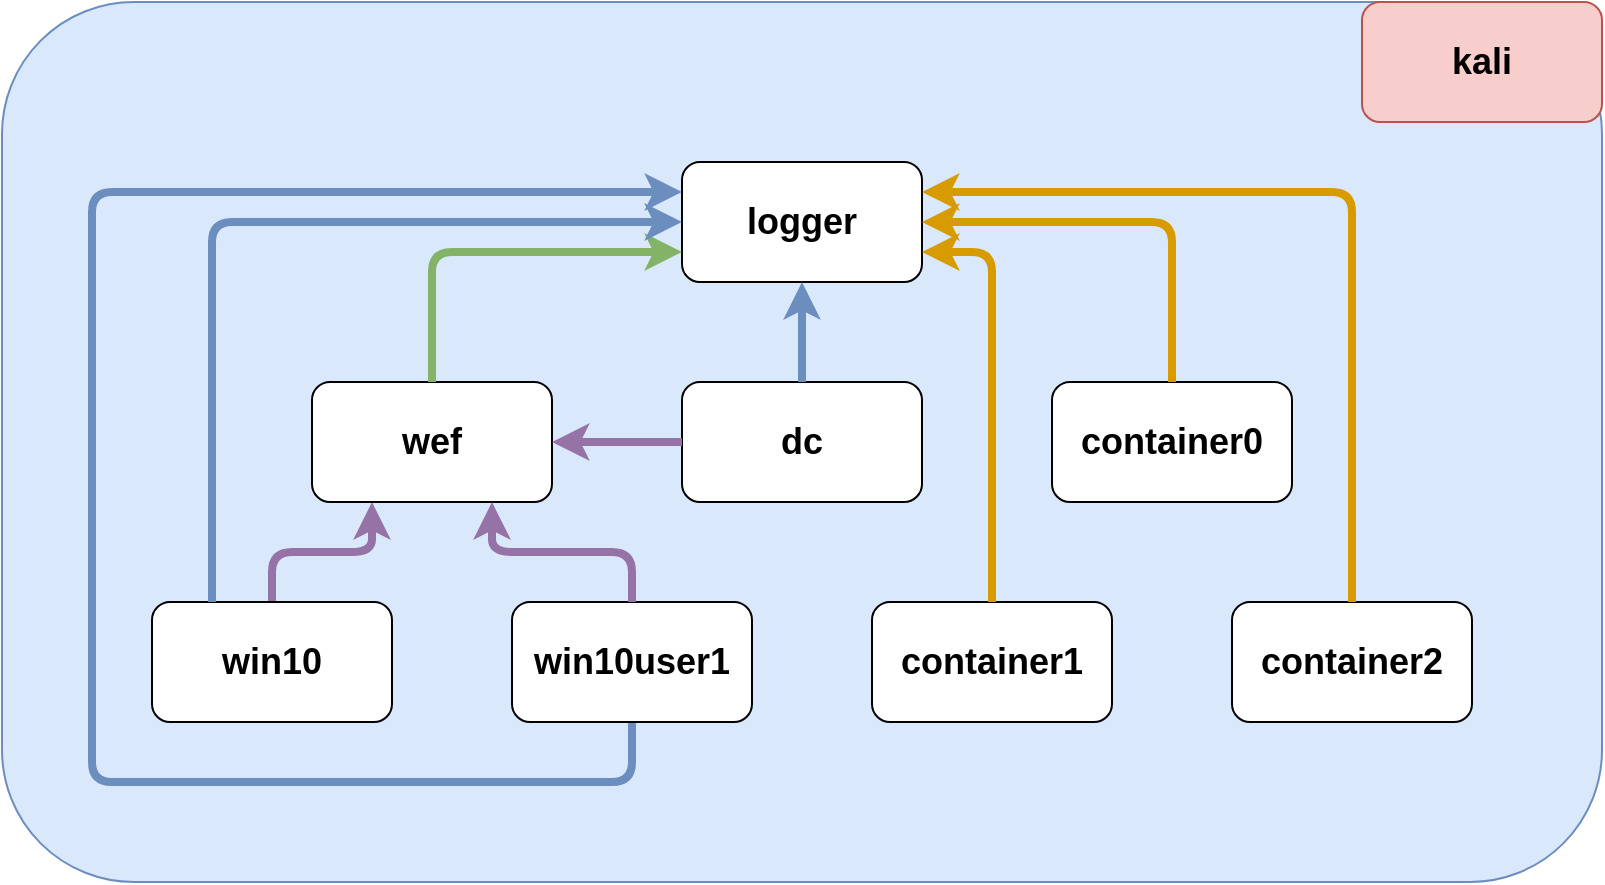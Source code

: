 <mxfile scale="2" border="0">
    <diagram id="r8ulnOmkAodPr0Mhfclk" name="Page-1">
        <mxGraphModel dx="1074" dy="795" grid="1" gridSize="10" guides="1" tooltips="1" connect="1" arrows="1" fold="1" page="1" pageScale="1" pageWidth="850" pageHeight="1100" math="0" shadow="0">
            <root>
                <mxCell id="0"/>
                <mxCell id="1" parent="0"/>
                <mxCell id="2" value="" style="rounded=1;whiteSpace=wrap;html=1;fillColor=#dae8fc;strokeColor=#6c8ebf;" parent="1" vertex="1">
                    <mxGeometry x="25" y="60" width="800" height="440" as="geometry"/>
                </mxCell>
                <mxCell id="3" value="&lt;h2&gt;logger&lt;/h2&gt;" style="rounded=1;whiteSpace=wrap;html=1;" parent="1" vertex="1">
                    <mxGeometry x="365" y="140" width="120" height="60" as="geometry"/>
                </mxCell>
                <mxCell id="4" value="&lt;h2&gt;dc&lt;/h2&gt;" style="rounded=1;whiteSpace=wrap;html=1;" parent="1" vertex="1">
                    <mxGeometry x="365" y="250" width="120" height="60" as="geometry"/>
                </mxCell>
                <mxCell id="11" style="edgeStyle=elbowEdgeStyle;html=1;exitX=0.5;exitY=0;exitDx=0;exitDy=0;entryX=0.25;entryY=1;entryDx=0;entryDy=0;elbow=vertical;strokeWidth=4;fillColor=#e1d5e7;strokeColor=#9673a6;" parent="1" source="5" target="7" edge="1">
                    <mxGeometry relative="1" as="geometry"/>
                </mxCell>
                <mxCell id="5" value="&lt;h2&gt;win10&lt;/h2&gt;" style="rounded=1;whiteSpace=wrap;html=1;" parent="1" vertex="1">
                    <mxGeometry x="100" y="360" width="120" height="60" as="geometry"/>
                </mxCell>
                <mxCell id="22" style="edgeStyle=orthogonalEdgeStyle;elbow=vertical;html=1;exitX=0.5;exitY=1;exitDx=0;exitDy=0;entryX=0;entryY=0.25;entryDx=0;entryDy=0;strokeWidth=4;fillColor=#dae8fc;strokeColor=#6c8ebf;" parent="1" source="6" target="3" edge="1">
                    <mxGeometry relative="1" as="geometry">
                        <Array as="points">
                            <mxPoint x="340" y="450"/>
                            <mxPoint x="70" y="450"/>
                            <mxPoint x="70" y="155"/>
                        </Array>
                    </mxGeometry>
                </mxCell>
                <mxCell id="6" value="&lt;h2&gt;win10user1&lt;/h2&gt;" style="rounded=1;whiteSpace=wrap;html=1;" parent="1" vertex="1">
                    <mxGeometry x="280" y="360" width="120" height="60" as="geometry"/>
                </mxCell>
                <mxCell id="7" value="&lt;h2&gt;wef&lt;/h2&gt;" style="rounded=1;whiteSpace=wrap;html=1;" parent="1" vertex="1">
                    <mxGeometry x="180" y="250" width="120" height="60" as="geometry"/>
                </mxCell>
                <mxCell id="8" value="&lt;h2&gt;container0&lt;/h2&gt;" style="rounded=1;whiteSpace=wrap;html=1;" parent="1" vertex="1">
                    <mxGeometry x="550" y="250" width="120" height="60" as="geometry"/>
                </mxCell>
                <mxCell id="9" value="&lt;h2&gt;container1&lt;/h2&gt;" style="rounded=1;whiteSpace=wrap;html=1;" parent="1" vertex="1">
                    <mxGeometry x="460" y="360" width="120" height="60" as="geometry"/>
                </mxCell>
                <mxCell id="10" value="&lt;h2&gt;container2&lt;/h2&gt;" style="rounded=1;whiteSpace=wrap;html=1;" parent="1" vertex="1">
                    <mxGeometry x="640" y="360" width="120" height="60" as="geometry"/>
                </mxCell>
                <mxCell id="14" style="edgeStyle=elbowEdgeStyle;html=1;exitX=0.5;exitY=0;exitDx=0;exitDy=0;entryX=0.75;entryY=1;entryDx=0;entryDy=0;elbow=vertical;strokeWidth=4;fillColor=#e1d5e7;strokeColor=#9673a6;" parent="1" source="6" target="7" edge="1">
                    <mxGeometry relative="1" as="geometry">
                        <mxPoint x="170" y="370" as="sourcePoint"/>
                        <mxPoint x="250" y="320" as="targetPoint"/>
                    </mxGeometry>
                </mxCell>
                <mxCell id="15" style="edgeStyle=elbowEdgeStyle;html=1;exitX=0;exitY=0.5;exitDx=0;exitDy=0;entryX=1;entryY=0.5;entryDx=0;entryDy=0;elbow=vertical;strokeWidth=4;fillColor=#e1d5e7;strokeColor=#9673a6;" parent="1" source="4" target="7" edge="1">
                    <mxGeometry relative="1" as="geometry">
                        <mxPoint x="180" y="380" as="sourcePoint"/>
                        <mxPoint x="260" y="330" as="targetPoint"/>
                    </mxGeometry>
                </mxCell>
                <mxCell id="16" style="edgeStyle=elbowEdgeStyle;html=1;exitX=0.5;exitY=0;exitDx=0;exitDy=0;entryX=0;entryY=0.75;entryDx=0;entryDy=0;elbow=vertical;strokeWidth=4;fillColor=#d5e8d4;strokeColor=#82b366;" parent="1" source="7" target="3" edge="1">
                    <mxGeometry relative="1" as="geometry">
                        <mxPoint x="190" y="390" as="sourcePoint"/>
                        <mxPoint x="270" y="340" as="targetPoint"/>
                        <Array as="points">
                            <mxPoint x="300" y="185"/>
                            <mxPoint x="310" y="170"/>
                        </Array>
                    </mxGeometry>
                </mxCell>
                <mxCell id="17" style="edgeStyle=elbowEdgeStyle;html=1;exitX=0.5;exitY=0;exitDx=0;exitDy=0;entryX=0.5;entryY=1;entryDx=0;entryDy=0;elbow=vertical;strokeWidth=4;fillColor=#dae8fc;strokeColor=#6c8ebf;" parent="1" source="4" target="3" edge="1">
                    <mxGeometry relative="1" as="geometry">
                        <mxPoint x="250" y="260.0" as="sourcePoint"/>
                        <mxPoint x="375" y="180" as="targetPoint"/>
                        <Array as="points">
                            <mxPoint x="410" y="220"/>
                            <mxPoint x="320" y="180"/>
                        </Array>
                    </mxGeometry>
                </mxCell>
                <mxCell id="19" style="edgeStyle=elbowEdgeStyle;html=1;entryX=0;entryY=0.5;entryDx=0;entryDy=0;elbow=vertical;strokeWidth=4;fillColor=#dae8fc;strokeColor=#6c8ebf;exitX=0.25;exitY=0;exitDx=0;exitDy=0;" parent="1" source="5" target="3" edge="1">
                    <mxGeometry relative="1" as="geometry">
                        <mxPoint x="320" y="480.0" as="sourcePoint"/>
                        <mxPoint x="320" y="430" as="targetPoint"/>
                        <Array as="points">
                            <mxPoint x="260" y="170"/>
                            <mxPoint x="120" y="155"/>
                            <mxPoint x="90" y="440"/>
                            <mxPoint x="70" y="450"/>
                            <mxPoint x="50" y="210"/>
                            <mxPoint x="150" y="155"/>
                            <mxPoint x="210" y="350"/>
                            <mxPoint x="305" y="450"/>
                            <mxPoint x="215" y="410"/>
                        </Array>
                    </mxGeometry>
                </mxCell>
                <mxCell id="20" style="edgeStyle=elbowEdgeStyle;html=1;exitX=0.5;exitY=0;exitDx=0;exitDy=0;entryX=1;entryY=0.5;entryDx=0;entryDy=0;elbow=vertical;strokeWidth=4;fillColor=#ffe6cc;strokeColor=#d79b00;" parent="1" source="8" target="3" edge="1">
                    <mxGeometry relative="1" as="geometry">
                        <mxPoint x="445" y="270.0" as="sourcePoint"/>
                        <mxPoint x="445" y="220" as="targetPoint"/>
                        <Array as="points">
                            <mxPoint x="550" y="170"/>
                            <mxPoint x="340" y="200"/>
                        </Array>
                    </mxGeometry>
                </mxCell>
                <mxCell id="21" style="edgeStyle=elbowEdgeStyle;html=1;exitX=0.5;exitY=0;exitDx=0;exitDy=0;entryX=1;entryY=0.75;entryDx=0;entryDy=0;elbow=vertical;strokeWidth=4;fillColor=#ffe6cc;strokeColor=#d79b00;" parent="1" source="9" target="3" edge="1">
                    <mxGeometry relative="1" as="geometry">
                        <mxPoint x="455" y="280.0" as="sourcePoint"/>
                        <mxPoint x="455" y="230" as="targetPoint"/>
                        <Array as="points">
                            <mxPoint x="510" y="185"/>
                            <mxPoint x="350" y="210"/>
                        </Array>
                    </mxGeometry>
                </mxCell>
                <mxCell id="23" style="edgeStyle=elbowEdgeStyle;html=1;exitX=0.5;exitY=0;exitDx=0;exitDy=0;entryX=1;entryY=0.25;entryDx=0;entryDy=0;elbow=vertical;strokeWidth=4;fillColor=#ffe6cc;strokeColor=#d79b00;" parent="1" source="10" target="3" edge="1">
                    <mxGeometry relative="1" as="geometry">
                        <mxPoint x="465" y="290.0" as="sourcePoint"/>
                        <mxPoint x="465" y="240.0" as="targetPoint"/>
                        <Array as="points">
                            <mxPoint x="600" y="155"/>
                            <mxPoint x="360" y="220"/>
                        </Array>
                    </mxGeometry>
                </mxCell>
                <mxCell id="24" value="&lt;h2&gt;kali&lt;/h2&gt;" style="rounded=1;whiteSpace=wrap;html=1;fillColor=#f8cecc;strokeColor=#b85450;" parent="1" vertex="1">
                    <mxGeometry x="705" y="60" width="120" height="60" as="geometry"/>
                </mxCell>
            </root>
        </mxGraphModel>
    </diagram>
</mxfile>